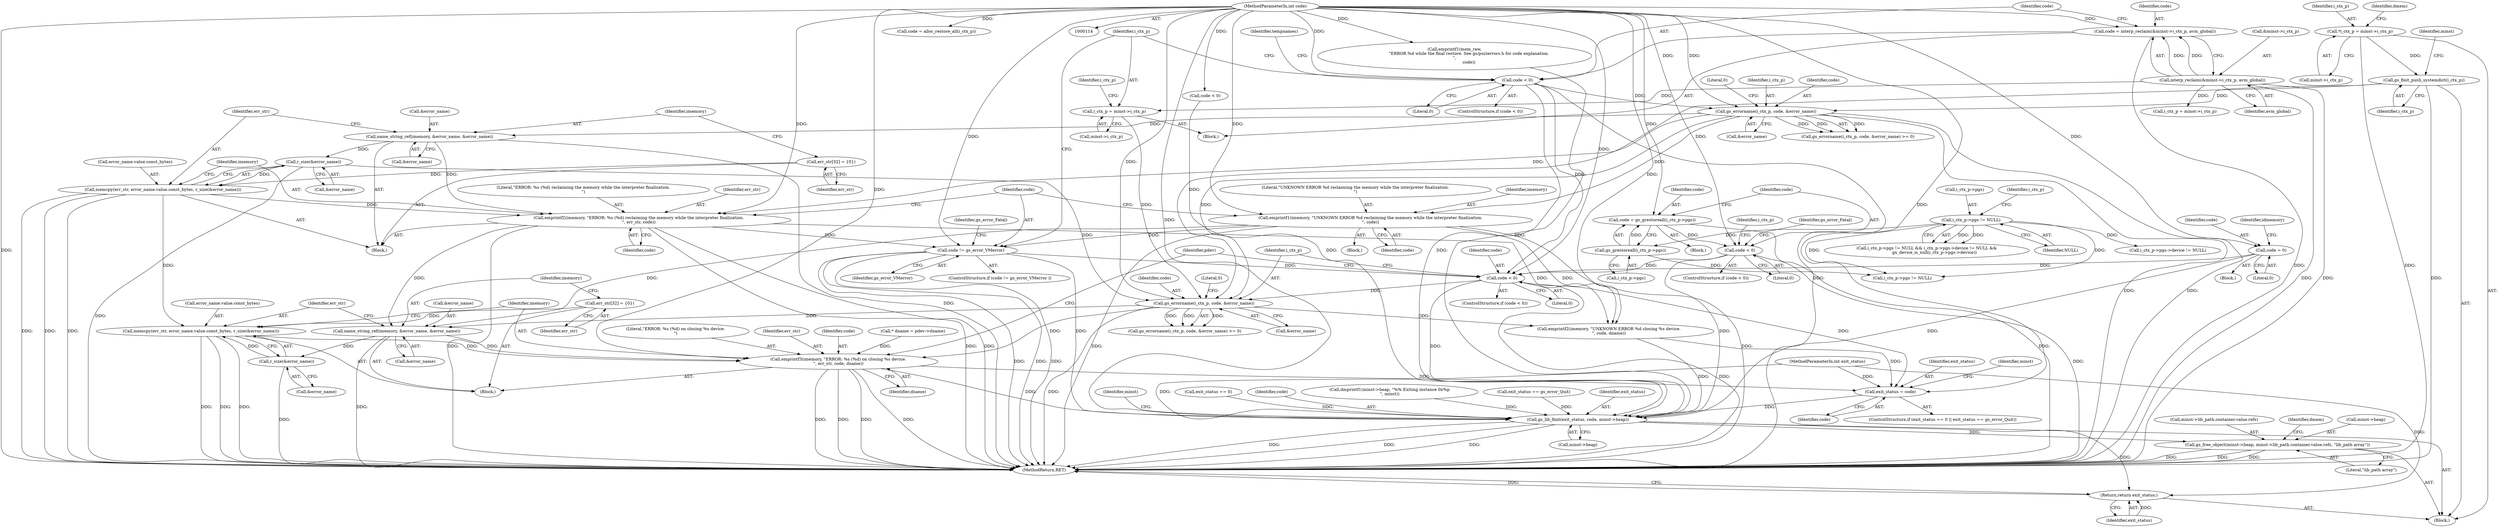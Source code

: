 digraph "0_ghostscript_241d91112771a6104de10b3948c3f350d6690c1d@API" {
"1000326" [label="(Call,memcpy(err_str, error_name.value.const_bytes, r_size(&error_name)))"];
"1000318" [label="(Call,err_str[32] = {0})"];
"1000206" [label="(Call,memcpy(err_str, error_name.value.const_bytes, r_size(&error_name)))"];
"1000198" [label="(Call,err_str[32] = {0})"];
"1000213" [label="(Call,r_size(&error_name))"];
"1000200" [label="(Call,name_string_ref(imemory, &error_name, &error_name))"];
"1000190" [label="(Call,gs_errorname(i_ctx_p, code, &error_name))"];
"1000135" [label="(Call,gs_finit_push_systemdict(i_ctx_p))"];
"1000120" [label="(Call,*i_ctx_p = minst->i_ctx_p)"];
"1000179" [label="(Call,code < 0)"];
"1000170" [label="(Call,code = interp_reclaim(&minst->i_ctx_p, avm_global))"];
"1000172" [label="(Call,interp_reclaim(&minst->i_ctx_p, avm_global))"];
"1000117" [label="(MethodParameterIn,int code)"];
"1000333" [label="(Call,r_size(&error_name))"];
"1000320" [label="(Call,name_string_ref(imemory, &error_name, &error_name))"];
"1000216" [label="(Call,emprintf2(imemory, \"ERROR: %s (%d) reclaiming the memory while the interpreter finalization.\n\", err_str, code))"];
"1000223" [label="(Call,emprintf1(imemory, \"UNKNOWN ERROR %d reclaiming the memory while the interpreter finalization.\n\", code))"];
"1000310" [label="(Call,gs_errorname(i_ctx_p, code, &error_name))"];
"1000233" [label="(Call,i_ctx_p = minst->i_ctx_p)"];
"1000303" [label="(Call,code < 0)"];
"1000268" [label="(Call,code < 0)"];
"1000261" [label="(Call,code = gs_grestoreall(i_ctx_p->pgs))"];
"1000263" [label="(Call,gs_grestoreall(i_ctx_p->pgs))"];
"1000240" [label="(Call,i_ctx_p->pgs != NULL)"];
"1000228" [label="(Call,code != gs_error_VMerror)"];
"1000160" [label="(Call,code = 0)"];
"1000336" [label="(Call,emprintf3(imemory, \"ERROR: %s (%d) on closing %s device.\n\", err_str, code, dname))"];
"1000360" [label="(Call,exit_status = code)"];
"1000539" [label="(Call,gs_lib_finit(exit_status, code, minst->heap))"];
"1000545" [label="(Call,gs_free_object(minst->heap, minst->lib_path.container.value.refs, \"lib_path array\"))"];
"1000562" [label="(Return,return exit_status;)"];
"1000561" [label="(Identifier,dmem)"];
"1000249" [label="(Identifier,i_ctx_p)"];
"1000189" [label="(Call,gs_errorname(i_ctx_p, code, &error_name) >= 0)"];
"1000326" [label="(Call,memcpy(err_str, error_name.value.const_bytes, r_size(&error_name)))"];
"1000117" [label="(MethodParameterIn,int code)"];
"1000199" [label="(Identifier,err_str)"];
"1000235" [label="(Call,minst->i_ctx_p)"];
"1000340" [label="(Identifier,code)"];
"1000547" [label="(Identifier,minst)"];
"1000120" [label="(Call,*i_ctx_p = minst->i_ctx_p)"];
"1000375" [label="(Call,i_ctx_p = minst->i_ctx_p)"];
"1000180" [label="(Identifier,code)"];
"1000127" [label="(Identifier,dmem)"];
"1000207" [label="(Identifier,err_str)"];
"1000362" [label="(Identifier,code)"];
"1000230" [label="(Identifier,gs_error_VMerror)"];
"1000191" [label="(Identifier,i_ctx_p)"];
"1000304" [label="(Identifier,code)"];
"1000352" [label="(ControlStructure,if (exit_status == 0 || exit_status == gs_error_Quit))"];
"1000161" [label="(Identifier,code)"];
"1000158" [label="(Block,)"];
"1000313" [label="(Call,&error_name)"];
"1000336" [label="(Call,emprintf3(imemory, \"ERROR: %s (%d) on closing %s device.\n\", err_str, code, dname))"];
"1000360" [label="(Call,exit_status = code)"];
"1000218" [label="(Literal,\"ERROR: %s (%d) reclaiming the memory while the interpreter finalization.\n\")"];
"1000122" [label="(Call,minst->i_ctx_p)"];
"1000162" [label="(Literal,0)"];
"1000309" [label="(Call,gs_errorname(i_ctx_p, code, &error_name) >= 0)"];
"1000361" [label="(Identifier,exit_status)"];
"1000116" [label="(MethodParameterIn,int exit_status)"];
"1000226" [label="(Identifier,code)"];
"1000542" [label="(Call,minst->heap)"];
"1000206" [label="(Call,memcpy(err_str, error_name.value.const_bytes, r_size(&error_name)))"];
"1000277" [label="(Identifier,i_ctx_p)"];
"1000204" [label="(Call,&error_name)"];
"1000302" [label="(ControlStructure,if (code < 0))"];
"1000179" [label="(Call,code < 0)"];
"1000232" [label="(Identifier,gs_error_Fatal)"];
"1000136" [label="(Identifier,i_ctx_p)"];
"1000297" [label="(Call,* dname = pdev->dname)"];
"1000275" [label="(Call,i_ctx_p->pgs != NULL)"];
"1000354" [label="(Call,exit_status == 0)"];
"1000311" [label="(Identifier,i_ctx_p)"];
"1000118" [label="(Block,)"];
"1000178" [label="(ControlStructure,if (code < 0))"];
"1000319" [label="(Identifier,err_str)"];
"1000422" [label="(Call,code = alloc_restore_all(i_ctx_p))"];
"1000173" [label="(Call,&minst->i_ctx_p)"];
"1000541" [label="(Identifier,code)"];
"1000322" [label="(Call,&error_name)"];
"1000389" [label="(Call,dmprintf1(minst->heap, \"%% Exiting instance 0x%p\n\", minst))"];
"1000227" [label="(ControlStructure,if (code != gs_error_VMerror ))"];
"1000216" [label="(Call,emprintf2(imemory, \"ERROR: %s (%d) reclaiming the memory while the interpreter finalization.\n\", err_str, code))"];
"1000200" [label="(Call,name_string_ref(imemory, &error_name, &error_name))"];
"1000546" [label="(Call,minst->heap)"];
"1000246" [label="(Call,i_ctx_p->pgs->device != NULL)"];
"1000224" [label="(Identifier,imemory)"];
"1000172" [label="(Call,interp_reclaim(&minst->i_ctx_p, avm_global))"];
"1000222" [label="(Block,)"];
"1000217" [label="(Identifier,imemory)"];
"1000344" [label="(Call,emprintf2(imemory, \"UNKNOWN ERROR %d closing %s device.\n\", code, dname))"];
"1000259" [label="(Block,)"];
"1000201" [label="(Identifier,imemory)"];
"1000234" [label="(Identifier,i_ctx_p)"];
"1000357" [label="(Call,exit_status == gs_error_Quit)"];
"1000169" [label="(Block,)"];
"1000160" [label="(Call,code = 0)"];
"1000430" [label="(Call,emprintf1(mem_raw,\n                      \"ERROR %d while the final restore. See gs/psi/ierrors.h for code explanation.\n\",\n                      code))"];
"1000140" [label="(Identifier,minst)"];
"1000324" [label="(Call,&error_name)"];
"1000268" [label="(Call,code < 0)"];
"1000312" [label="(Identifier,code)"];
"1000244" [label="(Identifier,NULL)"];
"1000315" [label="(Literal,0)"];
"1000264" [label="(Call,i_ctx_p->pgs)"];
"1000166" [label="(Identifier,idmemory)"];
"1000270" [label="(Literal,0)"];
"1000564" [label="(MethodReturn,RET)"];
"1000240" [label="(Call,i_ctx_p->pgs != NULL)"];
"1000193" [label="(Call,&error_name)"];
"1000328" [label="(Call,error_name.value.const_bytes)"];
"1000190" [label="(Call,gs_errorname(i_ctx_p, code, &error_name))"];
"1000208" [label="(Call,error_name.value.const_bytes)"];
"1000320" [label="(Call,name_string_ref(imemory, &error_name, &error_name))"];
"1000272" [label="(Identifier,gs_error_Fatal)"];
"1000263" [label="(Call,gs_grestoreall(i_ctx_p->pgs))"];
"1000241" [label="(Call,i_ctx_p->pgs)"];
"1000198" [label="(Call,err_str[32] = {0})"];
"1000239" [label="(Call,i_ctx_p->pgs != NULL && i_ctx_p->pgs->device != NULL &&\n            gx_device_is_null(i_ctx_p->pgs->device))"];
"1000192" [label="(Identifier,code)"];
"1000310" [label="(Call,gs_errorname(i_ctx_p, code, &error_name))"];
"1000195" [label="(Literal,0)"];
"1000334" [label="(Call,&error_name)"];
"1000214" [label="(Call,&error_name)"];
"1000185" [label="(Identifier,tempnames)"];
"1000364" [label="(Identifier,minst)"];
"1000177" [label="(Identifier,avm_global)"];
"1000233" [label="(Call,i_ctx_p = minst->i_ctx_p)"];
"1000316" [label="(Block,)"];
"1000202" [label="(Call,&error_name)"];
"1000171" [label="(Identifier,code)"];
"1000338" [label="(Literal,\"ERROR: %s (%d) on closing %s device.\n\")"];
"1000549" [label="(Call,minst->lib_path.container.value.refs)"];
"1000305" [label="(Literal,0)"];
"1000327" [label="(Identifier,err_str)"];
"1000558" [label="(Literal,\"lib_path array\")"];
"1000563" [label="(Identifier,exit_status)"];
"1000539" [label="(Call,gs_lib_finit(exit_status, code, minst->heap))"];
"1000220" [label="(Identifier,code)"];
"1000219" [label="(Identifier,err_str)"];
"1000170" [label="(Call,code = interp_reclaim(&minst->i_ctx_p, avm_global))"];
"1000267" [label="(ControlStructure,if (code < 0))"];
"1000223" [label="(Call,emprintf1(imemory, \"UNKNOWN ERROR %d reclaiming the memory while the interpreter finalization.\n\", code))"];
"1000303" [label="(Call,code < 0)"];
"1000242" [label="(Identifier,i_ctx_p)"];
"1000545" [label="(Call,gs_free_object(minst->heap, minst->lib_path.container.value.refs, \"lib_path array\"))"];
"1000333" [label="(Call,r_size(&error_name))"];
"1000196" [label="(Block,)"];
"1000225" [label="(Literal,\"UNKNOWN ERROR %d reclaiming the memory while the interpreter finalization.\n\")"];
"1000213" [label="(Call,r_size(&error_name))"];
"1000135" [label="(Call,gs_finit_push_systemdict(i_ctx_p))"];
"1000427" [label="(Call,code < 0)"];
"1000262" [label="(Identifier,code)"];
"1000318" [label="(Call,err_str[32] = {0})"];
"1000540" [label="(Identifier,exit_status)"];
"1000562" [label="(Return,return exit_status;)"];
"1000269" [label="(Identifier,code)"];
"1000339" [label="(Identifier,err_str)"];
"1000350" [label="(Identifier,pdev)"];
"1000228" [label="(Call,code != gs_error_VMerror)"];
"1000337" [label="(Identifier,imemory)"];
"1000261" [label="(Call,code = gs_grestoreall(i_ctx_p->pgs))"];
"1000321" [label="(Identifier,imemory)"];
"1000181" [label="(Literal,0)"];
"1000341" [label="(Identifier,dname)"];
"1000229" [label="(Identifier,code)"];
"1000121" [label="(Identifier,i_ctx_p)"];
"1000326" -> "1000316"  [label="AST: "];
"1000326" -> "1000333"  [label="CFG: "];
"1000327" -> "1000326"  [label="AST: "];
"1000328" -> "1000326"  [label="AST: "];
"1000333" -> "1000326"  [label="AST: "];
"1000337" -> "1000326"  [label="CFG: "];
"1000326" -> "1000564"  [label="DDG: "];
"1000326" -> "1000564"  [label="DDG: "];
"1000326" -> "1000564"  [label="DDG: "];
"1000318" -> "1000326"  [label="DDG: "];
"1000206" -> "1000326"  [label="DDG: "];
"1000333" -> "1000326"  [label="DDG: "];
"1000326" -> "1000336"  [label="DDG: "];
"1000318" -> "1000316"  [label="AST: "];
"1000318" -> "1000319"  [label="CFG: "];
"1000319" -> "1000318"  [label="AST: "];
"1000321" -> "1000318"  [label="CFG: "];
"1000206" -> "1000196"  [label="AST: "];
"1000206" -> "1000213"  [label="CFG: "];
"1000207" -> "1000206"  [label="AST: "];
"1000208" -> "1000206"  [label="AST: "];
"1000213" -> "1000206"  [label="AST: "];
"1000217" -> "1000206"  [label="CFG: "];
"1000206" -> "1000564"  [label="DDG: "];
"1000206" -> "1000564"  [label="DDG: "];
"1000206" -> "1000564"  [label="DDG: "];
"1000198" -> "1000206"  [label="DDG: "];
"1000213" -> "1000206"  [label="DDG: "];
"1000206" -> "1000216"  [label="DDG: "];
"1000198" -> "1000196"  [label="AST: "];
"1000198" -> "1000199"  [label="CFG: "];
"1000199" -> "1000198"  [label="AST: "];
"1000201" -> "1000198"  [label="CFG: "];
"1000213" -> "1000214"  [label="CFG: "];
"1000214" -> "1000213"  [label="AST: "];
"1000213" -> "1000564"  [label="DDG: "];
"1000200" -> "1000213"  [label="DDG: "];
"1000213" -> "1000310"  [label="DDG: "];
"1000200" -> "1000196"  [label="AST: "];
"1000200" -> "1000204"  [label="CFG: "];
"1000201" -> "1000200"  [label="AST: "];
"1000202" -> "1000200"  [label="AST: "];
"1000204" -> "1000200"  [label="AST: "];
"1000207" -> "1000200"  [label="CFG: "];
"1000200" -> "1000564"  [label="DDG: "];
"1000190" -> "1000200"  [label="DDG: "];
"1000200" -> "1000216"  [label="DDG: "];
"1000190" -> "1000189"  [label="AST: "];
"1000190" -> "1000193"  [label="CFG: "];
"1000191" -> "1000190"  [label="AST: "];
"1000192" -> "1000190"  [label="AST: "];
"1000193" -> "1000190"  [label="AST: "];
"1000195" -> "1000190"  [label="CFG: "];
"1000190" -> "1000564"  [label="DDG: "];
"1000190" -> "1000564"  [label="DDG: "];
"1000190" -> "1000189"  [label="DDG: "];
"1000190" -> "1000189"  [label="DDG: "];
"1000190" -> "1000189"  [label="DDG: "];
"1000135" -> "1000190"  [label="DDG: "];
"1000179" -> "1000190"  [label="DDG: "];
"1000117" -> "1000190"  [label="DDG: "];
"1000190" -> "1000216"  [label="DDG: "];
"1000190" -> "1000223"  [label="DDG: "];
"1000190" -> "1000310"  [label="DDG: "];
"1000135" -> "1000118"  [label="AST: "];
"1000135" -> "1000136"  [label="CFG: "];
"1000136" -> "1000135"  [label="AST: "];
"1000140" -> "1000135"  [label="CFG: "];
"1000135" -> "1000564"  [label="DDG: "];
"1000120" -> "1000135"  [label="DDG: "];
"1000135" -> "1000310"  [label="DDG: "];
"1000120" -> "1000118"  [label="AST: "];
"1000120" -> "1000122"  [label="CFG: "];
"1000121" -> "1000120"  [label="AST: "];
"1000122" -> "1000120"  [label="AST: "];
"1000127" -> "1000120"  [label="CFG: "];
"1000120" -> "1000564"  [label="DDG: "];
"1000179" -> "1000178"  [label="AST: "];
"1000179" -> "1000181"  [label="CFG: "];
"1000180" -> "1000179"  [label="AST: "];
"1000181" -> "1000179"  [label="AST: "];
"1000185" -> "1000179"  [label="CFG: "];
"1000234" -> "1000179"  [label="CFG: "];
"1000179" -> "1000564"  [label="DDG: "];
"1000170" -> "1000179"  [label="DDG: "];
"1000117" -> "1000179"  [label="DDG: "];
"1000179" -> "1000303"  [label="DDG: "];
"1000179" -> "1000539"  [label="DDG: "];
"1000170" -> "1000169"  [label="AST: "];
"1000170" -> "1000172"  [label="CFG: "];
"1000171" -> "1000170"  [label="AST: "];
"1000172" -> "1000170"  [label="AST: "];
"1000180" -> "1000170"  [label="CFG: "];
"1000170" -> "1000564"  [label="DDG: "];
"1000172" -> "1000170"  [label="DDG: "];
"1000172" -> "1000170"  [label="DDG: "];
"1000117" -> "1000170"  [label="DDG: "];
"1000172" -> "1000177"  [label="CFG: "];
"1000173" -> "1000172"  [label="AST: "];
"1000177" -> "1000172"  [label="AST: "];
"1000172" -> "1000564"  [label="DDG: "];
"1000172" -> "1000564"  [label="DDG: "];
"1000172" -> "1000233"  [label="DDG: "];
"1000172" -> "1000375"  [label="DDG: "];
"1000117" -> "1000114"  [label="AST: "];
"1000117" -> "1000564"  [label="DDG: "];
"1000117" -> "1000160"  [label="DDG: "];
"1000117" -> "1000216"  [label="DDG: "];
"1000117" -> "1000223"  [label="DDG: "];
"1000117" -> "1000228"  [label="DDG: "];
"1000117" -> "1000261"  [label="DDG: "];
"1000117" -> "1000268"  [label="DDG: "];
"1000117" -> "1000303"  [label="DDG: "];
"1000117" -> "1000310"  [label="DDG: "];
"1000117" -> "1000336"  [label="DDG: "];
"1000117" -> "1000344"  [label="DDG: "];
"1000117" -> "1000360"  [label="DDG: "];
"1000117" -> "1000422"  [label="DDG: "];
"1000117" -> "1000427"  [label="DDG: "];
"1000117" -> "1000430"  [label="DDG: "];
"1000117" -> "1000539"  [label="DDG: "];
"1000333" -> "1000334"  [label="CFG: "];
"1000334" -> "1000333"  [label="AST: "];
"1000333" -> "1000564"  [label="DDG: "];
"1000320" -> "1000333"  [label="DDG: "];
"1000320" -> "1000316"  [label="AST: "];
"1000320" -> "1000324"  [label="CFG: "];
"1000321" -> "1000320"  [label="AST: "];
"1000322" -> "1000320"  [label="AST: "];
"1000324" -> "1000320"  [label="AST: "];
"1000327" -> "1000320"  [label="CFG: "];
"1000320" -> "1000564"  [label="DDG: "];
"1000216" -> "1000320"  [label="DDG: "];
"1000223" -> "1000320"  [label="DDG: "];
"1000310" -> "1000320"  [label="DDG: "];
"1000320" -> "1000336"  [label="DDG: "];
"1000216" -> "1000196"  [label="AST: "];
"1000216" -> "1000220"  [label="CFG: "];
"1000217" -> "1000216"  [label="AST: "];
"1000218" -> "1000216"  [label="AST: "];
"1000219" -> "1000216"  [label="AST: "];
"1000220" -> "1000216"  [label="AST: "];
"1000229" -> "1000216"  [label="CFG: "];
"1000216" -> "1000564"  [label="DDG: "];
"1000216" -> "1000564"  [label="DDG: "];
"1000216" -> "1000564"  [label="DDG: "];
"1000216" -> "1000228"  [label="DDG: "];
"1000216" -> "1000344"  [label="DDG: "];
"1000223" -> "1000222"  [label="AST: "];
"1000223" -> "1000226"  [label="CFG: "];
"1000224" -> "1000223"  [label="AST: "];
"1000225" -> "1000223"  [label="AST: "];
"1000226" -> "1000223"  [label="AST: "];
"1000229" -> "1000223"  [label="CFG: "];
"1000223" -> "1000564"  [label="DDG: "];
"1000223" -> "1000564"  [label="DDG: "];
"1000223" -> "1000228"  [label="DDG: "];
"1000223" -> "1000344"  [label="DDG: "];
"1000310" -> "1000309"  [label="AST: "];
"1000310" -> "1000313"  [label="CFG: "];
"1000311" -> "1000310"  [label="AST: "];
"1000312" -> "1000310"  [label="AST: "];
"1000313" -> "1000310"  [label="AST: "];
"1000315" -> "1000310"  [label="CFG: "];
"1000310" -> "1000564"  [label="DDG: "];
"1000310" -> "1000309"  [label="DDG: "];
"1000310" -> "1000309"  [label="DDG: "];
"1000310" -> "1000309"  [label="DDG: "];
"1000233" -> "1000310"  [label="DDG: "];
"1000303" -> "1000310"  [label="DDG: "];
"1000310" -> "1000336"  [label="DDG: "];
"1000310" -> "1000344"  [label="DDG: "];
"1000233" -> "1000169"  [label="AST: "];
"1000233" -> "1000235"  [label="CFG: "];
"1000234" -> "1000233"  [label="AST: "];
"1000235" -> "1000233"  [label="AST: "];
"1000242" -> "1000233"  [label="CFG: "];
"1000303" -> "1000302"  [label="AST: "];
"1000303" -> "1000305"  [label="CFG: "];
"1000304" -> "1000303"  [label="AST: "];
"1000305" -> "1000303"  [label="AST: "];
"1000311" -> "1000303"  [label="CFG: "];
"1000350" -> "1000303"  [label="CFG: "];
"1000303" -> "1000564"  [label="DDG: "];
"1000268" -> "1000303"  [label="DDG: "];
"1000228" -> "1000303"  [label="DDG: "];
"1000160" -> "1000303"  [label="DDG: "];
"1000303" -> "1000360"  [label="DDG: "];
"1000303" -> "1000539"  [label="DDG: "];
"1000268" -> "1000267"  [label="AST: "];
"1000268" -> "1000270"  [label="CFG: "];
"1000269" -> "1000268"  [label="AST: "];
"1000270" -> "1000268"  [label="AST: "];
"1000272" -> "1000268"  [label="CFG: "];
"1000277" -> "1000268"  [label="CFG: "];
"1000268" -> "1000564"  [label="DDG: "];
"1000261" -> "1000268"  [label="DDG: "];
"1000268" -> "1000539"  [label="DDG: "];
"1000261" -> "1000259"  [label="AST: "];
"1000261" -> "1000263"  [label="CFG: "];
"1000262" -> "1000261"  [label="AST: "];
"1000263" -> "1000261"  [label="AST: "];
"1000269" -> "1000261"  [label="CFG: "];
"1000261" -> "1000564"  [label="DDG: "];
"1000263" -> "1000261"  [label="DDG: "];
"1000263" -> "1000264"  [label="CFG: "];
"1000264" -> "1000263"  [label="AST: "];
"1000240" -> "1000263"  [label="DDG: "];
"1000263" -> "1000275"  [label="DDG: "];
"1000240" -> "1000239"  [label="AST: "];
"1000240" -> "1000244"  [label="CFG: "];
"1000241" -> "1000240"  [label="AST: "];
"1000244" -> "1000240"  [label="AST: "];
"1000249" -> "1000240"  [label="CFG: "];
"1000239" -> "1000240"  [label="CFG: "];
"1000240" -> "1000239"  [label="DDG: "];
"1000240" -> "1000239"  [label="DDG: "];
"1000240" -> "1000246"  [label="DDG: "];
"1000240" -> "1000275"  [label="DDG: "];
"1000240" -> "1000275"  [label="DDG: "];
"1000228" -> "1000227"  [label="AST: "];
"1000228" -> "1000230"  [label="CFG: "];
"1000229" -> "1000228"  [label="AST: "];
"1000230" -> "1000228"  [label="AST: "];
"1000232" -> "1000228"  [label="CFG: "];
"1000234" -> "1000228"  [label="CFG: "];
"1000228" -> "1000564"  [label="DDG: "];
"1000228" -> "1000564"  [label="DDG: "];
"1000228" -> "1000564"  [label="DDG: "];
"1000228" -> "1000539"  [label="DDG: "];
"1000160" -> "1000158"  [label="AST: "];
"1000160" -> "1000162"  [label="CFG: "];
"1000161" -> "1000160"  [label="AST: "];
"1000162" -> "1000160"  [label="AST: "];
"1000166" -> "1000160"  [label="CFG: "];
"1000160" -> "1000539"  [label="DDG: "];
"1000336" -> "1000316"  [label="AST: "];
"1000336" -> "1000341"  [label="CFG: "];
"1000337" -> "1000336"  [label="AST: "];
"1000338" -> "1000336"  [label="AST: "];
"1000339" -> "1000336"  [label="AST: "];
"1000340" -> "1000336"  [label="AST: "];
"1000341" -> "1000336"  [label="AST: "];
"1000350" -> "1000336"  [label="CFG: "];
"1000336" -> "1000564"  [label="DDG: "];
"1000336" -> "1000564"  [label="DDG: "];
"1000336" -> "1000564"  [label="DDG: "];
"1000336" -> "1000564"  [label="DDG: "];
"1000297" -> "1000336"  [label="DDG: "];
"1000336" -> "1000360"  [label="DDG: "];
"1000336" -> "1000539"  [label="DDG: "];
"1000360" -> "1000352"  [label="AST: "];
"1000360" -> "1000362"  [label="CFG: "];
"1000361" -> "1000360"  [label="AST: "];
"1000362" -> "1000360"  [label="AST: "];
"1000364" -> "1000360"  [label="CFG: "];
"1000344" -> "1000360"  [label="DDG: "];
"1000116" -> "1000360"  [label="DDG: "];
"1000360" -> "1000539"  [label="DDG: "];
"1000539" -> "1000118"  [label="AST: "];
"1000539" -> "1000542"  [label="CFG: "];
"1000540" -> "1000539"  [label="AST: "];
"1000541" -> "1000539"  [label="AST: "];
"1000542" -> "1000539"  [label="AST: "];
"1000547" -> "1000539"  [label="CFG: "];
"1000539" -> "1000564"  [label="DDG: "];
"1000539" -> "1000564"  [label="DDG: "];
"1000539" -> "1000564"  [label="DDG: "];
"1000357" -> "1000539"  [label="DDG: "];
"1000354" -> "1000539"  [label="DDG: "];
"1000116" -> "1000539"  [label="DDG: "];
"1000430" -> "1000539"  [label="DDG: "];
"1000427" -> "1000539"  [label="DDG: "];
"1000344" -> "1000539"  [label="DDG: "];
"1000389" -> "1000539"  [label="DDG: "];
"1000539" -> "1000545"  [label="DDG: "];
"1000539" -> "1000562"  [label="DDG: "];
"1000545" -> "1000118"  [label="AST: "];
"1000545" -> "1000558"  [label="CFG: "];
"1000546" -> "1000545"  [label="AST: "];
"1000549" -> "1000545"  [label="AST: "];
"1000558" -> "1000545"  [label="AST: "];
"1000561" -> "1000545"  [label="CFG: "];
"1000545" -> "1000564"  [label="DDG: "];
"1000545" -> "1000564"  [label="DDG: "];
"1000545" -> "1000564"  [label="DDG: "];
"1000562" -> "1000118"  [label="AST: "];
"1000562" -> "1000563"  [label="CFG: "];
"1000563" -> "1000562"  [label="AST: "];
"1000564" -> "1000562"  [label="CFG: "];
"1000562" -> "1000564"  [label="DDG: "];
"1000563" -> "1000562"  [label="DDG: "];
"1000116" -> "1000562"  [label="DDG: "];
}
